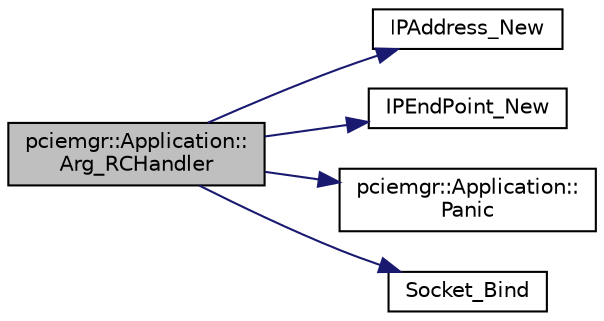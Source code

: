digraph "pciemgr::Application::Arg_RCHandler"
{
 // LATEX_PDF_SIZE
  edge [fontname="Helvetica",fontsize="10",labelfontname="Helvetica",labelfontsize="10"];
  node [fontname="Helvetica",fontsize="10",shape=record];
  rankdir="LR";
  Node1 [label="pciemgr::Application::\lArg_RCHandler",height=0.2,width=0.4,color="black", fillcolor="grey75", style="filled", fontcolor="black",tooltip=" "];
  Node1 -> Node2 [color="midnightblue",fontsize="10",style="solid",fontname="Helvetica"];
  Node2 [label="IPAddress_New",height=0.2,width=0.4,color="black", fillcolor="white", style="filled",URL="$_c_s_socket_8h.html#afae3523015eb93c57145b6520e4ecff7",tooltip=" "];
  Node1 -> Node3 [color="midnightblue",fontsize="10",style="solid",fontname="Helvetica"];
  Node3 [label="IPEndPoint_New",height=0.2,width=0.4,color="black", fillcolor="white", style="filled",URL="$_c_s_socket_8h.html#aba77d2d9056a85a64187f90261e13a8c",tooltip=" "];
  Node1 -> Node4 [color="midnightblue",fontsize="10",style="solid",fontname="Helvetica"];
  Node4 [label="pciemgr::Application::\lPanic",height=0.2,width=0.4,color="black", fillcolor="white", style="filled",URL="$classmgrd_1_1_application.html#a455cb993a2a1ce99711012c240e728a2",tooltip=" "];
  Node1 -> Node5 [color="midnightblue",fontsize="10",style="solid",fontname="Helvetica"];
  Node5 [label="Socket_Bind",height=0.2,width=0.4,color="black", fillcolor="white", style="filled",URL="$_c_s_socket_8h.html#a9b54c8d01c2031ec04123c4fd7ed9799",tooltip=" "];
}
